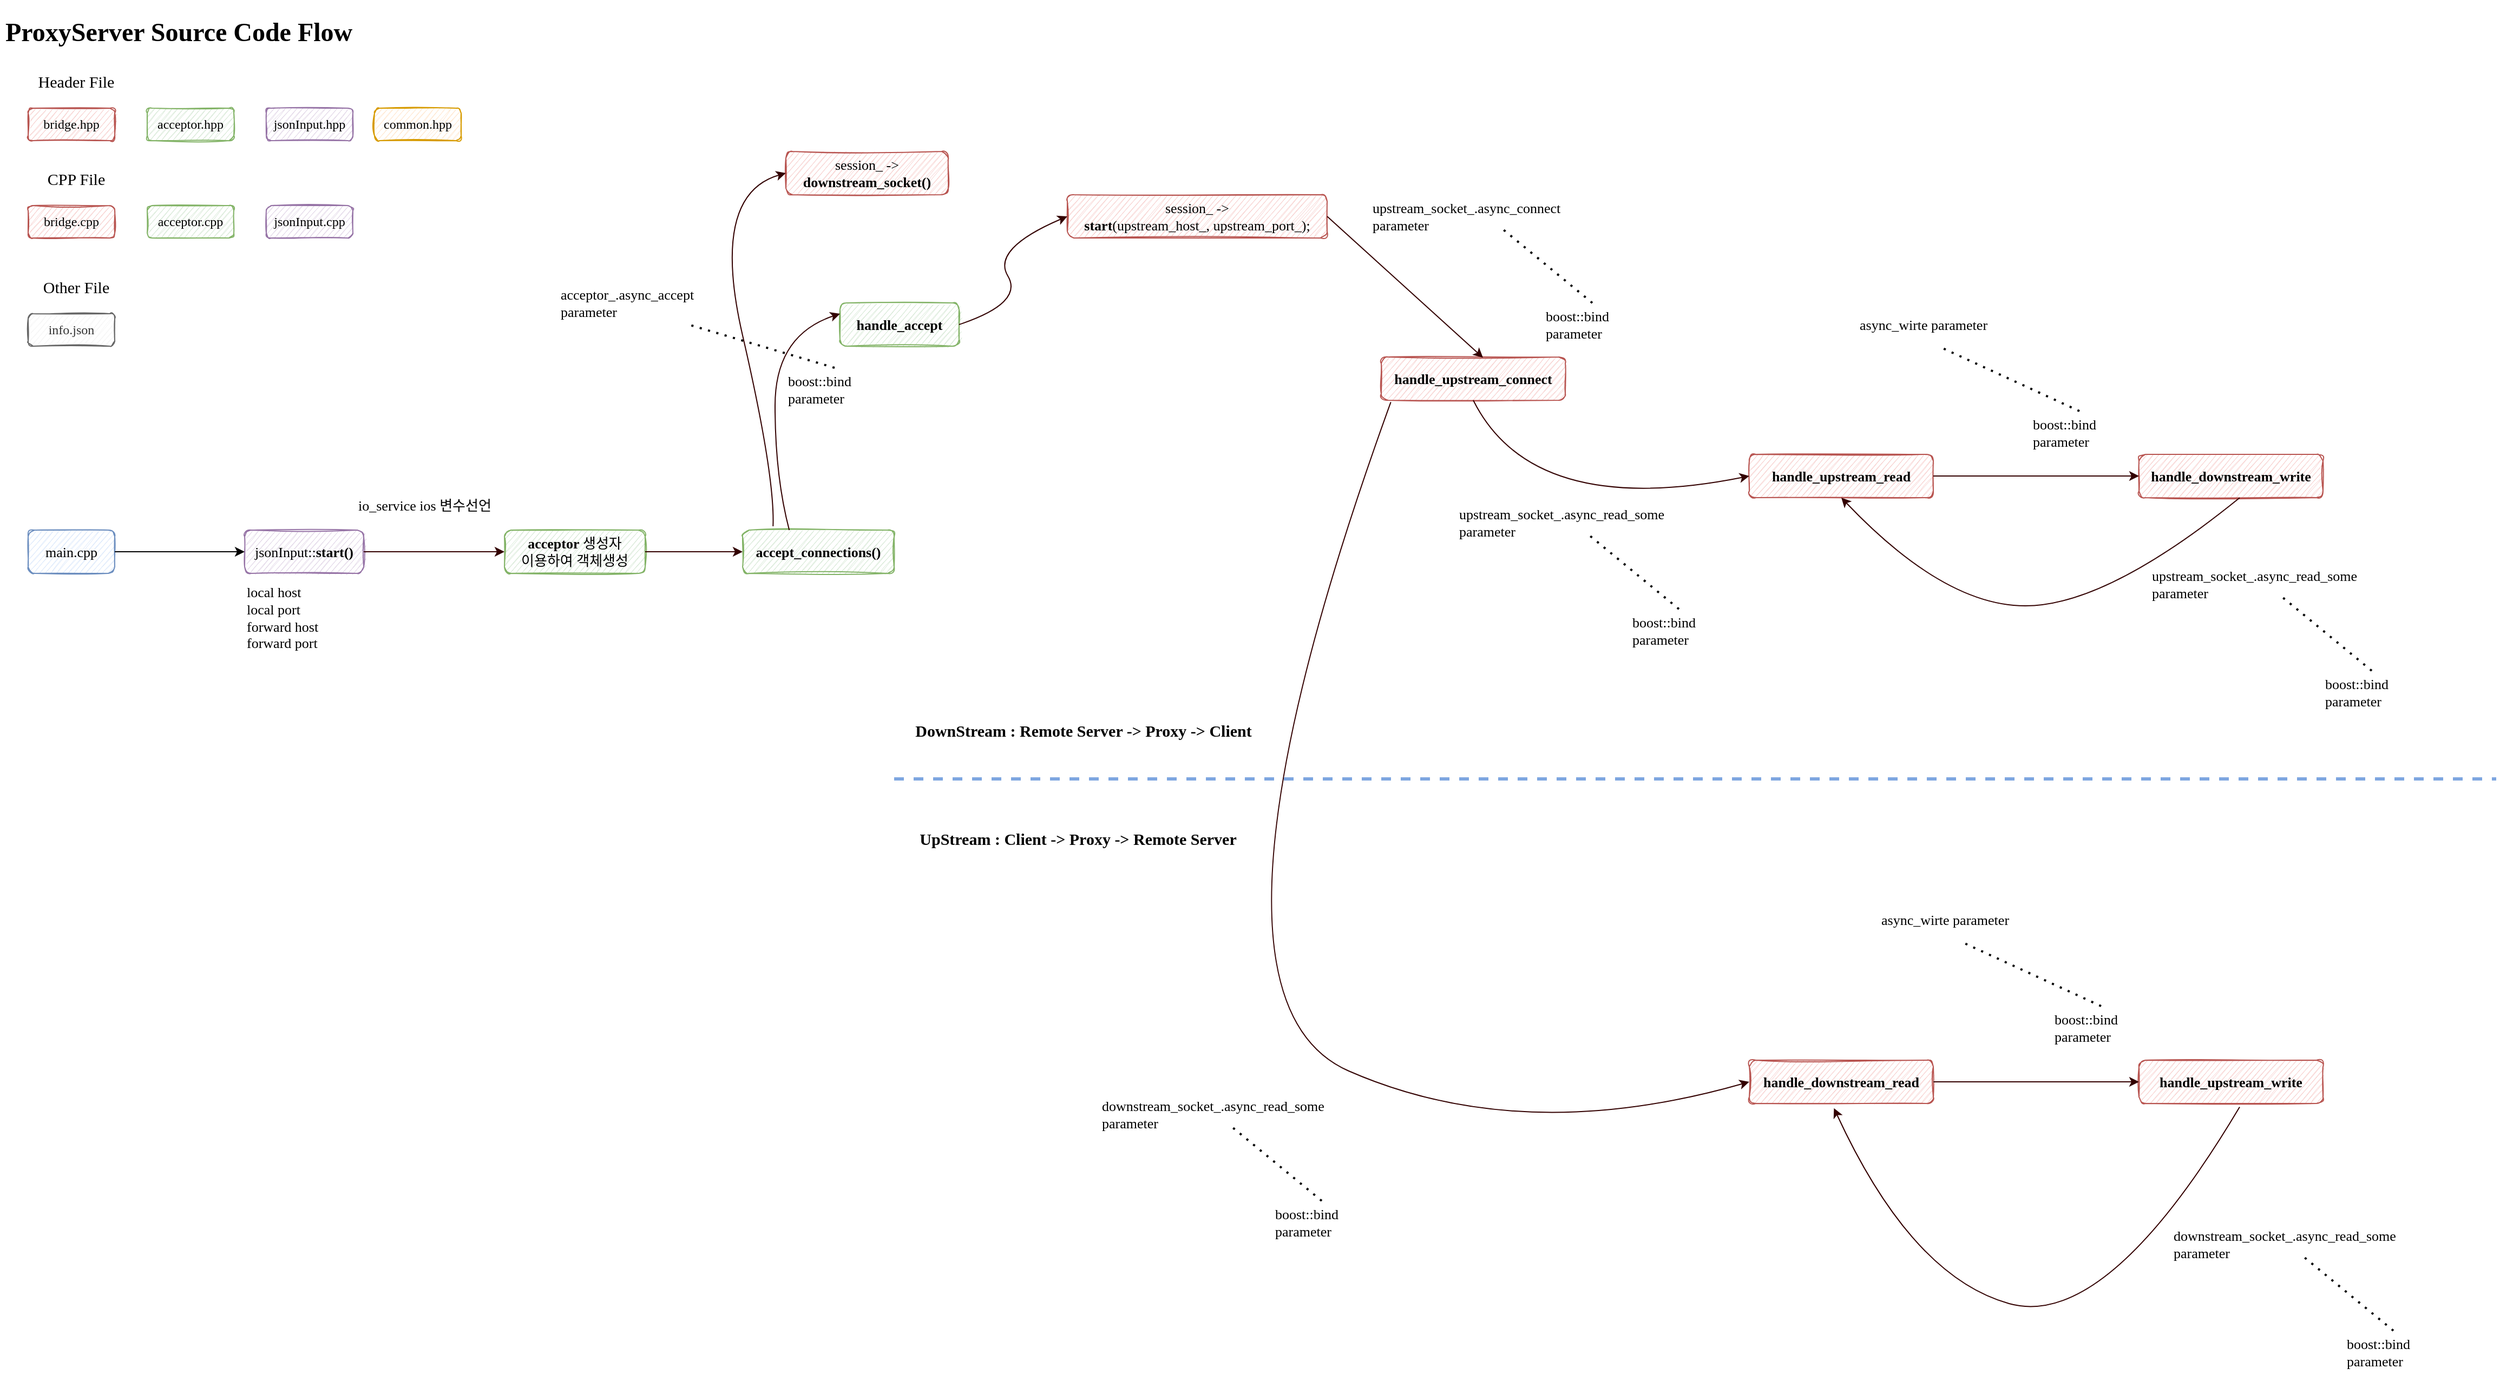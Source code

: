 <mxfile version="15.9.4" type="github">
  <diagram id="whLxphDbOcCeGoWNnIWj" name="페이지-1">
    <mxGraphModel dx="1778" dy="1131" grid="1" gridSize="10" guides="1" tooltips="1" connect="1" arrows="1" fold="1" page="1" pageScale="1" pageWidth="2336" pageHeight="1654" math="0" shadow="0">
      <root>
        <mxCell id="0" />
        <mxCell id="1" parent="0" />
        <mxCell id="h061LGX5uVM3FiNdkVwj-1" value="main.cpp" style="rounded=1;whiteSpace=wrap;html=1;sketch=1;fillColor=#dae8fc;strokeColor=#6c8ebf;fontSize=13;fontFamily=Times New Roman;" vertex="1" parent="1">
          <mxGeometry x="40" y="490" width="80" height="40" as="geometry" />
        </mxCell>
        <mxCell id="h061LGX5uVM3FiNdkVwj-3" value="&lt;h1&gt;ProxyServer Source Code Flow&lt;/h1&gt;" style="text;html=1;strokeColor=none;fillColor=none;spacing=5;spacingTop=-20;whiteSpace=wrap;overflow=hidden;rounded=0;sketch=1;fontFamily=Times New Roman;" vertex="1" parent="1">
          <mxGeometry x="14" y="10" width="400" height="40" as="geometry" />
        </mxCell>
        <mxCell id="h061LGX5uVM3FiNdkVwj-4" value="&lt;font style=&quot;font-size: 15px&quot;&gt;Header File&lt;/font&gt;" style="text;html=1;strokeColor=none;fillColor=none;align=center;verticalAlign=middle;whiteSpace=wrap;rounded=0;sketch=1;fontFamily=Times New Roman;" vertex="1" parent="1">
          <mxGeometry x="40" y="60" width="89" height="30" as="geometry" />
        </mxCell>
        <mxCell id="h061LGX5uVM3FiNdkVwj-5" value="bridge.hpp" style="rounded=1;whiteSpace=wrap;html=1;sketch=1;fillColor=#f8cecc;strokeColor=#b85450;fontFamily=Times New Roman;" vertex="1" parent="1">
          <mxGeometry x="40" y="100" width="80" height="30" as="geometry" />
        </mxCell>
        <mxCell id="h061LGX5uVM3FiNdkVwj-8" value="acceptor.hpp" style="rounded=1;whiteSpace=wrap;html=1;sketch=1;fillColor=#d5e8d4;strokeColor=#82b366;fontFamily=Times New Roman;" vertex="1" parent="1">
          <mxGeometry x="150" y="100" width="80" height="30" as="geometry" />
        </mxCell>
        <mxCell id="h061LGX5uVM3FiNdkVwj-9" value="jsonInput.hpp" style="rounded=1;whiteSpace=wrap;html=1;sketch=1;fillColor=#e1d5e7;strokeColor=#9673a6;fontFamily=Times New Roman;" vertex="1" parent="1">
          <mxGeometry x="260" y="100" width="80" height="30" as="geometry" />
        </mxCell>
        <mxCell id="h061LGX5uVM3FiNdkVwj-10" value="common.hpp" style="rounded=1;whiteSpace=wrap;html=1;sketch=1;fillColor=#ffe6cc;strokeColor=#d79b00;fontFamily=Times New Roman;" vertex="1" parent="1">
          <mxGeometry x="360" y="100" width="80" height="30" as="geometry" />
        </mxCell>
        <mxCell id="h061LGX5uVM3FiNdkVwj-11" value="&lt;font style=&quot;font-size: 15px&quot;&gt;CPP File&lt;/font&gt;" style="text;html=1;strokeColor=none;fillColor=none;align=center;verticalAlign=middle;whiteSpace=wrap;rounded=0;sketch=1;fontFamily=Times New Roman;" vertex="1" parent="1">
          <mxGeometry x="40" y="150" width="89" height="30" as="geometry" />
        </mxCell>
        <mxCell id="h061LGX5uVM3FiNdkVwj-12" value="bridge.cpp" style="rounded=1;whiteSpace=wrap;html=1;sketch=1;fillColor=#f8cecc;strokeColor=#b85450;fontFamily=Times New Roman;" vertex="1" parent="1">
          <mxGeometry x="40" y="190" width="80" height="30" as="geometry" />
        </mxCell>
        <mxCell id="h061LGX5uVM3FiNdkVwj-13" value="acceptor.cpp" style="rounded=1;whiteSpace=wrap;html=1;sketch=1;fillColor=#d5e8d4;strokeColor=#82b366;fontFamily=Times New Roman;" vertex="1" parent="1">
          <mxGeometry x="150" y="190" width="80" height="30" as="geometry" />
        </mxCell>
        <mxCell id="h061LGX5uVM3FiNdkVwj-14" value="jsonInput.cpp" style="rounded=1;whiteSpace=wrap;html=1;sketch=1;fillColor=#e1d5e7;strokeColor=#9673a6;fontFamily=Times New Roman;" vertex="1" parent="1">
          <mxGeometry x="260" y="190" width="80" height="30" as="geometry" />
        </mxCell>
        <mxCell id="h061LGX5uVM3FiNdkVwj-17" value="jsonInput::&lt;b&gt;start()&lt;/b&gt;" style="rounded=1;whiteSpace=wrap;html=1;sketch=1;fontSize=13;fillColor=#e1d5e7;strokeColor=#9673a6;fontFamily=Times New Roman;" vertex="1" parent="1">
          <mxGeometry x="240" y="490" width="110" height="40" as="geometry" />
        </mxCell>
        <mxCell id="h061LGX5uVM3FiNdkVwj-20" value="local host&lt;br&gt;local port&lt;br&gt;forward host&lt;br&gt;forward port" style="text;html=1;strokeColor=none;fillColor=none;align=left;verticalAlign=middle;whiteSpace=wrap;rounded=0;sketch=1;fontSize=13;fontFamily=Times New Roman;" vertex="1" parent="1">
          <mxGeometry x="240" y="535" width="120" height="72" as="geometry" />
        </mxCell>
        <mxCell id="h061LGX5uVM3FiNdkVwj-21" value="" style="endArrow=classic;html=1;rounded=0;fontSize=12;entryX=0;entryY=0.5;entryDx=0;entryDy=0;fontFamily=Times New Roman;" edge="1" parent="1" target="h061LGX5uVM3FiNdkVwj-17">
          <mxGeometry width="50" height="50" relative="1" as="geometry">
            <mxPoint x="120" y="510" as="sourcePoint" />
            <mxPoint x="170" y="460" as="targetPoint" />
          </mxGeometry>
        </mxCell>
        <mxCell id="h061LGX5uVM3FiNdkVwj-22" value="&lt;b&gt;acceptor&lt;/b&gt; 생성자&lt;br style=&quot;font-size: 13px&quot;&gt;이용하여 객체생성" style="rounded=1;whiteSpace=wrap;html=1;sketch=1;fontSize=13;fillColor=#d5e8d4;strokeColor=#82b366;fontFamily=Times New Roman;" vertex="1" parent="1">
          <mxGeometry x="480" y="490" width="130" height="40" as="geometry" />
        </mxCell>
        <mxCell id="h061LGX5uVM3FiNdkVwj-27" value="" style="endArrow=classic;html=1;rounded=0;fontSize=13;strokeColor=#330000;exitX=1;exitY=0.5;exitDx=0;exitDy=0;entryX=0;entryY=0.5;entryDx=0;entryDy=0;fontFamily=Times New Roman;" edge="1" parent="1" source="h061LGX5uVM3FiNdkVwj-17" target="h061LGX5uVM3FiNdkVwj-22">
          <mxGeometry width="50" height="50" relative="1" as="geometry">
            <mxPoint x="630" y="530" as="sourcePoint" />
            <mxPoint x="680" y="480" as="targetPoint" />
          </mxGeometry>
        </mxCell>
        <mxCell id="h061LGX5uVM3FiNdkVwj-28" value="io_service ios 변수선언" style="text;html=1;strokeColor=none;fillColor=none;align=left;verticalAlign=middle;whiteSpace=wrap;rounded=0;sketch=1;fontSize=13;fontFamily=Times New Roman;" vertex="1" parent="1">
          <mxGeometry x="343" y="447" width="142" height="40" as="geometry" />
        </mxCell>
        <mxCell id="h061LGX5uVM3FiNdkVwj-29" value="accept_connections()" style="rounded=1;whiteSpace=wrap;html=1;sketch=1;fontSize=13;fillColor=#d5e8d4;strokeColor=#82b366;fontStyle=1;fontFamily=Times New Roman;" vertex="1" parent="1">
          <mxGeometry x="700" y="490" width="140" height="40" as="geometry" />
        </mxCell>
        <mxCell id="h061LGX5uVM3FiNdkVwj-30" value="" style="endArrow=classic;html=1;rounded=0;fontSize=13;strokeColor=#330000;exitX=1;exitY=0.5;exitDx=0;exitDy=0;entryX=0;entryY=0.5;entryDx=0;entryDy=0;fontFamily=Times New Roman;" edge="1" parent="1" source="h061LGX5uVM3FiNdkVwj-22" target="h061LGX5uVM3FiNdkVwj-29">
          <mxGeometry width="50" height="50" relative="1" as="geometry">
            <mxPoint x="680" y="440" as="sourcePoint" />
            <mxPoint x="730" y="390" as="targetPoint" />
          </mxGeometry>
        </mxCell>
        <mxCell id="h061LGX5uVM3FiNdkVwj-32" value="session_ -&amp;gt;&lt;br&gt;&lt;b&gt;downstream_socket()&lt;/b&gt;" style="rounded=1;whiteSpace=wrap;html=1;sketch=1;fontSize=13;fillColor=#f8cecc;strokeColor=#b85450;fontFamily=Times New Roman;" vertex="1" parent="1">
          <mxGeometry x="740" y="140" width="150" height="40" as="geometry" />
        </mxCell>
        <mxCell id="h061LGX5uVM3FiNdkVwj-33" value="" style="curved=1;endArrow=classic;html=1;rounded=0;fontSize=13;strokeColor=#330000;exitX=0.201;exitY=-0.089;exitDx=0;exitDy=0;exitPerimeter=0;entryX=0;entryY=0.5;entryDx=0;entryDy=0;fontFamily=Times New Roman;" edge="1" parent="1" source="h061LGX5uVM3FiNdkVwj-29" target="h061LGX5uVM3FiNdkVwj-32">
          <mxGeometry width="50" height="50" relative="1" as="geometry">
            <mxPoint x="680" y="440" as="sourcePoint" />
            <mxPoint x="730" y="390" as="targetPoint" />
            <Array as="points">
              <mxPoint x="730" y="440" />
              <mxPoint x="670" y="180" />
            </Array>
          </mxGeometry>
        </mxCell>
        <mxCell id="h061LGX5uVM3FiNdkVwj-34" value="acceptor_.async_accept&lt;br&gt;parameter" style="text;html=1;strokeColor=none;fillColor=none;align=left;verticalAlign=middle;whiteSpace=wrap;rounded=0;sketch=1;fontSize=13;fontFamily=Times New Roman;" vertex="1" parent="1">
          <mxGeometry x="530" y="260" width="160" height="40" as="geometry" />
        </mxCell>
        <mxCell id="h061LGX5uVM3FiNdkVwj-35" value="handle_accept" style="rounded=1;whiteSpace=wrap;html=1;sketch=1;fontSize=13;fillColor=#d5e8d4;strokeColor=#82b366;fontStyle=1;fontFamily=Times New Roman;" vertex="1" parent="1">
          <mxGeometry x="790" y="280" width="110" height="40" as="geometry" />
        </mxCell>
        <mxCell id="h061LGX5uVM3FiNdkVwj-36" value="" style="curved=1;endArrow=classic;html=1;rounded=0;fontSize=13;strokeColor=#330000;entryX=0;entryY=0.25;entryDx=0;entryDy=0;exitX=0.308;exitY=0;exitDx=0;exitDy=0;exitPerimeter=0;fontFamily=Times New Roman;" edge="1" parent="1" source="h061LGX5uVM3FiNdkVwj-29" target="h061LGX5uVM3FiNdkVwj-35">
          <mxGeometry width="50" height="50" relative="1" as="geometry">
            <mxPoint x="730" y="480" as="sourcePoint" />
            <mxPoint x="730" y="390" as="targetPoint" />
            <Array as="points">
              <mxPoint x="730" y="440" />
              <mxPoint x="730" y="310" />
            </Array>
          </mxGeometry>
        </mxCell>
        <mxCell id="h061LGX5uVM3FiNdkVwj-37" value="boost::bind&lt;br&gt;parameter" style="text;html=1;strokeColor=none;fillColor=none;align=left;verticalAlign=middle;whiteSpace=wrap;rounded=0;sketch=1;fontSize=13;fontFamily=Times New Roman;" vertex="1" parent="1">
          <mxGeometry x="740" y="340" width="90" height="40" as="geometry" />
        </mxCell>
        <mxCell id="h061LGX5uVM3FiNdkVwj-39" value="session_ -&amp;gt;&lt;br&gt;&lt;b&gt;start&lt;/b&gt;(upstream_host_, upstream_port_);" style="rounded=1;whiteSpace=wrap;html=1;sketch=1;fontSize=13;fillColor=#f8cecc;strokeColor=#b85450;fontFamily=Times New Roman;" vertex="1" parent="1">
          <mxGeometry x="1000" y="180" width="240" height="40" as="geometry" />
        </mxCell>
        <mxCell id="h061LGX5uVM3FiNdkVwj-40" value="" style="curved=1;endArrow=classic;html=1;rounded=0;fontSize=13;strokeColor=#330000;exitX=1;exitY=0.5;exitDx=0;exitDy=0;entryX=0;entryY=0.5;entryDx=0;entryDy=0;fontFamily=Times New Roman;" edge="1" parent="1" source="h061LGX5uVM3FiNdkVwj-35" target="h061LGX5uVM3FiNdkVwj-39">
          <mxGeometry width="50" height="50" relative="1" as="geometry">
            <mxPoint x="1050" y="530" as="sourcePoint" />
            <mxPoint x="1100" y="480" as="targetPoint" />
            <Array as="points">
              <mxPoint x="960" y="280" />
              <mxPoint x="930" y="230" />
            </Array>
          </mxGeometry>
        </mxCell>
        <mxCell id="h061LGX5uVM3FiNdkVwj-41" value="handle_upstream_connect" style="rounded=1;whiteSpace=wrap;html=1;sketch=1;fontSize=13;fillColor=#f8cecc;strokeColor=#b85450;fontStyle=1;fontFamily=Times New Roman;" vertex="1" parent="1">
          <mxGeometry x="1290" y="330" width="170" height="40" as="geometry" />
        </mxCell>
        <mxCell id="h061LGX5uVM3FiNdkVwj-45" value="" style="endArrow=classic;html=1;rounded=0;fontSize=13;strokeColor=#330000;exitX=1;exitY=0.5;exitDx=0;exitDy=0;entryX=0.553;entryY=0.016;entryDx=0;entryDy=0;entryPerimeter=0;fontFamily=Times New Roman;" edge="1" parent="1" source="h061LGX5uVM3FiNdkVwj-39" target="h061LGX5uVM3FiNdkVwj-41">
          <mxGeometry width="50" height="50" relative="1" as="geometry">
            <mxPoint x="1270" y="500" as="sourcePoint" />
            <mxPoint x="1320" y="450" as="targetPoint" />
          </mxGeometry>
        </mxCell>
        <mxCell id="h061LGX5uVM3FiNdkVwj-46" value="upstream_socket_.async_connect&lt;br&gt;parameter" style="text;html=1;strokeColor=none;fillColor=none;align=left;verticalAlign=middle;whiteSpace=wrap;rounded=0;sketch=1;fontSize=13;fontFamily=Times New Roman;" vertex="1" parent="1">
          <mxGeometry x="1280" y="180" width="210" height="40" as="geometry" />
        </mxCell>
        <mxCell id="h061LGX5uVM3FiNdkVwj-47" value="" style="endArrow=none;dashed=1;html=1;dashPattern=1 3;strokeWidth=2;rounded=0;fontSize=13;entryX=0.75;entryY=1;entryDx=0;entryDy=0;exitX=0.5;exitY=0;exitDx=0;exitDy=0;fontFamily=Times New Roman;" edge="1" parent="1" source="h061LGX5uVM3FiNdkVwj-37" target="h061LGX5uVM3FiNdkVwj-34">
          <mxGeometry width="50" height="50" relative="1" as="geometry">
            <mxPoint x="1270" y="500" as="sourcePoint" />
            <mxPoint x="1320" y="450" as="targetPoint" />
          </mxGeometry>
        </mxCell>
        <mxCell id="h061LGX5uVM3FiNdkVwj-48" value="boost::bind&lt;br&gt;parameter" style="text;html=1;strokeColor=none;fillColor=none;align=left;verticalAlign=middle;whiteSpace=wrap;rounded=0;sketch=1;fontSize=13;fontFamily=Times New Roman;" vertex="1" parent="1">
          <mxGeometry x="1440" y="280" width="90" height="40" as="geometry" />
        </mxCell>
        <mxCell id="h061LGX5uVM3FiNdkVwj-49" value="" style="endArrow=none;dashed=1;html=1;dashPattern=1 3;strokeWidth=2;rounded=0;fontSize=13;exitX=0.5;exitY=0;exitDx=0;exitDy=0;fontFamily=Times New Roman;" edge="1" parent="1" source="h061LGX5uVM3FiNdkVwj-48">
          <mxGeometry width="50" height="50" relative="1" as="geometry">
            <mxPoint x="1270" y="500" as="sourcePoint" />
            <mxPoint x="1400" y="210" as="targetPoint" />
          </mxGeometry>
        </mxCell>
        <mxCell id="h061LGX5uVM3FiNdkVwj-50" value="handle_upstream_read" style="rounded=1;whiteSpace=wrap;html=1;sketch=1;fontSize=13;fillColor=#f8cecc;strokeColor=#b85450;fontStyle=1;fontFamily=Times New Roman;" vertex="1" parent="1">
          <mxGeometry x="1630" y="420" width="170" height="40" as="geometry" />
        </mxCell>
        <mxCell id="h061LGX5uVM3FiNdkVwj-51" value="handle_downstream_read" style="rounded=1;whiteSpace=wrap;html=1;sketch=1;fontSize=13;fillColor=#f8cecc;strokeColor=#b85450;fontStyle=1;fontFamily=Times New Roman;" vertex="1" parent="1">
          <mxGeometry x="1630" y="980" width="170" height="40" as="geometry" />
        </mxCell>
        <mxCell id="h061LGX5uVM3FiNdkVwj-57" value="" style="curved=1;endArrow=classic;html=1;rounded=0;fontSize=13;strokeColor=#330000;exitX=0.5;exitY=1;exitDx=0;exitDy=0;entryX=0;entryY=0.5;entryDx=0;entryDy=0;fontFamily=Times New Roman;" edge="1" parent="1" source="h061LGX5uVM3FiNdkVwj-41" target="h061LGX5uVM3FiNdkVwj-50">
          <mxGeometry width="50" height="50" relative="1" as="geometry">
            <mxPoint x="1640" y="620" as="sourcePoint" />
            <mxPoint x="1690" y="570" as="targetPoint" />
            <Array as="points">
              <mxPoint x="1430" y="480" />
            </Array>
          </mxGeometry>
        </mxCell>
        <mxCell id="h061LGX5uVM3FiNdkVwj-59" value="upstream_socket_.async_read_some&lt;br&gt;parameter" style="text;html=1;strokeColor=none;fillColor=none;align=left;verticalAlign=middle;whiteSpace=wrap;rounded=0;sketch=1;fontSize=13;fontFamily=Times New Roman;" vertex="1" parent="1">
          <mxGeometry x="1360" y="463" width="260" height="40" as="geometry" />
        </mxCell>
        <mxCell id="h061LGX5uVM3FiNdkVwj-60" value="boost::bind&lt;br&gt;parameter" style="text;html=1;strokeColor=none;fillColor=none;align=left;verticalAlign=middle;whiteSpace=wrap;rounded=0;sketch=1;fontSize=13;fontFamily=Times New Roman;" vertex="1" parent="1">
          <mxGeometry x="1520" y="563" width="90" height="40" as="geometry" />
        </mxCell>
        <mxCell id="h061LGX5uVM3FiNdkVwj-61" value="" style="endArrow=none;dashed=1;html=1;dashPattern=1 3;strokeWidth=2;rounded=0;fontSize=13;exitX=0.5;exitY=0;exitDx=0;exitDy=0;fontFamily=Times New Roman;" edge="1" source="h061LGX5uVM3FiNdkVwj-60" parent="1">
          <mxGeometry width="50" height="50" relative="1" as="geometry">
            <mxPoint x="1350" y="783" as="sourcePoint" />
            <mxPoint x="1480.0" y="493" as="targetPoint" />
          </mxGeometry>
        </mxCell>
        <mxCell id="h061LGX5uVM3FiNdkVwj-62" value="" style="curved=1;endArrow=classic;html=1;rounded=0;fontSize=13;strokeColor=#330000;exitX=0.052;exitY=1.042;exitDx=0;exitDy=0;exitPerimeter=0;entryX=0;entryY=0.5;entryDx=0;entryDy=0;fontFamily=Times New Roman;" edge="1" parent="1" source="h061LGX5uVM3FiNdkVwj-41" target="h061LGX5uVM3FiNdkVwj-51">
          <mxGeometry width="50" height="50" relative="1" as="geometry">
            <mxPoint x="1630" y="720" as="sourcePoint" />
            <mxPoint x="1680" y="670" as="targetPoint" />
            <Array as="points">
              <mxPoint x="1100" y="920" />
              <mxPoint x="1420" y="1060" />
            </Array>
          </mxGeometry>
        </mxCell>
        <mxCell id="h061LGX5uVM3FiNdkVwj-63" value="downstream_socket_.async_read_some&lt;br&gt;parameter" style="text;html=1;strokeColor=none;fillColor=none;align=left;verticalAlign=middle;whiteSpace=wrap;rounded=0;sketch=1;fontSize=13;fontFamily=Times New Roman;" vertex="1" parent="1">
          <mxGeometry x="1030" y="1010" width="260" height="40" as="geometry" />
        </mxCell>
        <mxCell id="h061LGX5uVM3FiNdkVwj-64" value="boost::bind&lt;br&gt;parameter" style="text;html=1;strokeColor=none;fillColor=none;align=left;verticalAlign=middle;whiteSpace=wrap;rounded=0;sketch=1;fontSize=13;fontFamily=Times New Roman;" vertex="1" parent="1">
          <mxGeometry x="1190" y="1110" width="90" height="40" as="geometry" />
        </mxCell>
        <mxCell id="h061LGX5uVM3FiNdkVwj-65" value="" style="endArrow=none;dashed=1;html=1;dashPattern=1 3;strokeWidth=2;rounded=0;fontSize=13;exitX=0.5;exitY=0;exitDx=0;exitDy=0;fontFamily=Times New Roman;" edge="1" source="h061LGX5uVM3FiNdkVwj-64" parent="1">
          <mxGeometry width="50" height="50" relative="1" as="geometry">
            <mxPoint x="1020" y="1330" as="sourcePoint" />
            <mxPoint x="1150.0" y="1040" as="targetPoint" />
          </mxGeometry>
        </mxCell>
        <mxCell id="h061LGX5uVM3FiNdkVwj-66" value="handle_downstream_write" style="rounded=1;whiteSpace=wrap;html=1;sketch=1;fontSize=13;fillColor=#f8cecc;strokeColor=#b85450;fontStyle=1;fontFamily=Times New Roman;" vertex="1" parent="1">
          <mxGeometry x="1990" y="420" width="170" height="40" as="geometry" />
        </mxCell>
        <mxCell id="h061LGX5uVM3FiNdkVwj-67" value="" style="endArrow=classic;html=1;rounded=0;fontSize=13;strokeColor=#330000;exitX=1;exitY=0.5;exitDx=0;exitDy=0;entryX=0;entryY=0.5;entryDx=0;entryDy=0;fontFamily=Times New Roman;" edge="1" parent="1" source="h061LGX5uVM3FiNdkVwj-50" target="h061LGX5uVM3FiNdkVwj-66">
          <mxGeometry width="50" height="50" relative="1" as="geometry">
            <mxPoint x="1880" y="510" as="sourcePoint" />
            <mxPoint x="1930" y="460" as="targetPoint" />
          </mxGeometry>
        </mxCell>
        <mxCell id="h061LGX5uVM3FiNdkVwj-71" value="async_wirte parameter" style="text;html=1;strokeColor=none;fillColor=none;align=left;verticalAlign=middle;whiteSpace=wrap;rounded=0;sketch=1;fontSize=13;fontFamily=Times New Roman;" vertex="1" parent="1">
          <mxGeometry x="1730" y="280" width="140" height="40" as="geometry" />
        </mxCell>
        <mxCell id="h061LGX5uVM3FiNdkVwj-72" value="boost::bind&lt;br&gt;parameter" style="text;html=1;strokeColor=none;fillColor=none;align=left;verticalAlign=middle;whiteSpace=wrap;rounded=0;sketch=1;fontSize=13;fontFamily=Times New Roman;" vertex="1" parent="1">
          <mxGeometry x="1890" y="380" width="90" height="40" as="geometry" />
        </mxCell>
        <mxCell id="h061LGX5uVM3FiNdkVwj-73" value="" style="endArrow=none;dashed=1;html=1;dashPattern=1 3;strokeWidth=2;rounded=0;fontSize=13;exitX=0.5;exitY=0;exitDx=0;exitDy=0;entryX=0.567;entryY=1.055;entryDx=0;entryDy=0;entryPerimeter=0;fontFamily=Times New Roman;" edge="1" source="h061LGX5uVM3FiNdkVwj-72" parent="1" target="h061LGX5uVM3FiNdkVwj-71">
          <mxGeometry width="50" height="50" relative="1" as="geometry">
            <mxPoint x="1720" y="600" as="sourcePoint" />
            <mxPoint x="1850.0" y="310" as="targetPoint" />
          </mxGeometry>
        </mxCell>
        <mxCell id="h061LGX5uVM3FiNdkVwj-74" value="" style="curved=1;endArrow=classic;html=1;rounded=0;fontSize=13;strokeColor=#330000;exitX=0.547;exitY=1.003;exitDx=0;exitDy=0;exitPerimeter=0;entryX=0.5;entryY=1;entryDx=0;entryDy=0;fontFamily=Times New Roman;" edge="1" parent="1" source="h061LGX5uVM3FiNdkVwj-66" target="h061LGX5uVM3FiNdkVwj-50">
          <mxGeometry width="50" height="50" relative="1" as="geometry">
            <mxPoint x="1880" y="520" as="sourcePoint" />
            <mxPoint x="1930" y="470" as="targetPoint" />
            <Array as="points">
              <mxPoint x="1960" y="560" />
              <mxPoint x="1810" y="560" />
            </Array>
          </mxGeometry>
        </mxCell>
        <mxCell id="h061LGX5uVM3FiNdkVwj-75" value="upstream_socket_.async_read_some&lt;br&gt;parameter" style="text;html=1;strokeColor=none;fillColor=none;align=left;verticalAlign=middle;whiteSpace=wrap;rounded=0;sketch=1;fontSize=13;fontFamily=Times New Roman;" vertex="1" parent="1">
          <mxGeometry x="2000" y="520" width="260" height="40" as="geometry" />
        </mxCell>
        <mxCell id="h061LGX5uVM3FiNdkVwj-76" value="boost::bind&lt;br&gt;parameter" style="text;html=1;strokeColor=none;fillColor=none;align=left;verticalAlign=middle;whiteSpace=wrap;rounded=0;sketch=1;fontSize=13;fontFamily=Times New Roman;" vertex="1" parent="1">
          <mxGeometry x="2160" y="620" width="90" height="40" as="geometry" />
        </mxCell>
        <mxCell id="h061LGX5uVM3FiNdkVwj-77" value="" style="endArrow=none;dashed=1;html=1;dashPattern=1 3;strokeWidth=2;rounded=0;fontSize=13;exitX=0.5;exitY=0;exitDx=0;exitDy=0;fontFamily=Times New Roman;" edge="1" source="h061LGX5uVM3FiNdkVwj-76" parent="1">
          <mxGeometry width="50" height="50" relative="1" as="geometry">
            <mxPoint x="1990" y="840" as="sourcePoint" />
            <mxPoint x="2120.0" y="550" as="targetPoint" />
          </mxGeometry>
        </mxCell>
        <mxCell id="h061LGX5uVM3FiNdkVwj-78" value="handle_upstream_write" style="rounded=1;whiteSpace=wrap;html=1;sketch=1;fontSize=13;fillColor=#f8cecc;strokeColor=#b85450;fontStyle=1;fontFamily=Times New Roman;" vertex="1" parent="1">
          <mxGeometry x="1990" y="980" width="170" height="40" as="geometry" />
        </mxCell>
        <mxCell id="h061LGX5uVM3FiNdkVwj-79" value="async_wirte parameter" style="text;html=1;strokeColor=none;fillColor=none;align=left;verticalAlign=middle;whiteSpace=wrap;rounded=0;sketch=1;fontSize=13;fontFamily=Times New Roman;" vertex="1" parent="1">
          <mxGeometry x="1750" y="830" width="140" height="40" as="geometry" />
        </mxCell>
        <mxCell id="h061LGX5uVM3FiNdkVwj-80" value="boost::bind&lt;br&gt;parameter" style="text;html=1;strokeColor=none;fillColor=none;align=left;verticalAlign=middle;whiteSpace=wrap;rounded=0;sketch=1;fontSize=13;fontFamily=Times New Roman;" vertex="1" parent="1">
          <mxGeometry x="1910" y="930" width="90" height="40" as="geometry" />
        </mxCell>
        <mxCell id="h061LGX5uVM3FiNdkVwj-81" value="" style="endArrow=none;dashed=1;html=1;dashPattern=1 3;strokeWidth=2;rounded=0;fontSize=13;exitX=0.5;exitY=0;exitDx=0;exitDy=0;entryX=0.567;entryY=1.055;entryDx=0;entryDy=0;entryPerimeter=0;fontFamily=Times New Roman;" edge="1" source="h061LGX5uVM3FiNdkVwj-80" target="h061LGX5uVM3FiNdkVwj-79" parent="1">
          <mxGeometry width="50" height="50" relative="1" as="geometry">
            <mxPoint x="1740" y="1150" as="sourcePoint" />
            <mxPoint x="1870.0" y="860" as="targetPoint" />
          </mxGeometry>
        </mxCell>
        <mxCell id="h061LGX5uVM3FiNdkVwj-84" value="" style="curved=1;endArrow=classic;html=1;rounded=0;fontSize=13;strokeColor=#330000;exitX=0.547;exitY=1.082;exitDx=0;exitDy=0;exitPerimeter=0;entryX=0.46;entryY=1.108;entryDx=0;entryDy=0;entryPerimeter=0;fontFamily=Times New Roman;" edge="1" parent="1" source="h061LGX5uVM3FiNdkVwj-78" target="h061LGX5uVM3FiNdkVwj-51">
          <mxGeometry width="50" height="50" relative="1" as="geometry">
            <mxPoint x="1880" y="830" as="sourcePoint" />
            <mxPoint x="1930" y="780" as="targetPoint" />
            <Array as="points">
              <mxPoint x="1960" y="1230" />
              <mxPoint x="1780" y="1180" />
            </Array>
          </mxGeometry>
        </mxCell>
        <mxCell id="h061LGX5uVM3FiNdkVwj-85" value="downstream_socket_.async_read_some&lt;br&gt;parameter" style="text;html=1;strokeColor=none;fillColor=none;align=left;verticalAlign=middle;whiteSpace=wrap;rounded=0;sketch=1;fontSize=13;fontFamily=Times New Roman;" vertex="1" parent="1">
          <mxGeometry x="2020" y="1130" width="260" height="40" as="geometry" />
        </mxCell>
        <mxCell id="h061LGX5uVM3FiNdkVwj-86" value="boost::bind&lt;br&gt;parameter" style="text;html=1;strokeColor=none;fillColor=none;align=left;verticalAlign=middle;whiteSpace=wrap;rounded=0;sketch=1;fontSize=13;fontFamily=Times New Roman;" vertex="1" parent="1">
          <mxGeometry x="2180" y="1230" width="90" height="40" as="geometry" />
        </mxCell>
        <mxCell id="h061LGX5uVM3FiNdkVwj-87" value="" style="endArrow=none;dashed=1;html=1;dashPattern=1 3;strokeWidth=2;rounded=0;fontSize=13;exitX=0.5;exitY=0;exitDx=0;exitDy=0;fontFamily=Times New Roman;" edge="1" source="h061LGX5uVM3FiNdkVwj-86" parent="1">
          <mxGeometry width="50" height="50" relative="1" as="geometry">
            <mxPoint x="2010" y="1450" as="sourcePoint" />
            <mxPoint x="2140.0" y="1160" as="targetPoint" />
          </mxGeometry>
        </mxCell>
        <mxCell id="h061LGX5uVM3FiNdkVwj-88" value="&lt;font style=&quot;font-size: 15px&quot;&gt;Other File&lt;/font&gt;" style="text;html=1;strokeColor=none;fillColor=none;align=center;verticalAlign=middle;whiteSpace=wrap;rounded=0;sketch=1;fontFamily=Times New Roman;" vertex="1" parent="1">
          <mxGeometry x="40" y="250" width="89" height="30" as="geometry" />
        </mxCell>
        <mxCell id="h061LGX5uVM3FiNdkVwj-89" value="info.json" style="rounded=1;whiteSpace=wrap;html=1;sketch=1;fillColor=#f5f5f5;strokeColor=#666666;fontColor=#333333;fontFamily=Times New Roman;" vertex="1" parent="1">
          <mxGeometry x="40" y="290" width="80" height="30" as="geometry" />
        </mxCell>
        <mxCell id="h061LGX5uVM3FiNdkVwj-91" value="" style="endArrow=classic;html=1;rounded=0;fontSize=13;strokeColor=#330000;exitX=1;exitY=0.5;exitDx=0;exitDy=0;entryX=0;entryY=0.5;entryDx=0;entryDy=0;fontFamily=Times New Roman;" edge="1" parent="1" source="h061LGX5uVM3FiNdkVwj-51" target="h061LGX5uVM3FiNdkVwj-78">
          <mxGeometry width="50" height="50" relative="1" as="geometry">
            <mxPoint x="1340" y="790" as="sourcePoint" />
            <mxPoint x="1390" y="740" as="targetPoint" />
          </mxGeometry>
        </mxCell>
        <mxCell id="h061LGX5uVM3FiNdkVwj-92" value="" style="endArrow=none;dashed=1;html=1;rounded=0;fontSize=13;strokeColor=#7EA6E0;strokeWidth=3;fontFamily=Times New Roman;" edge="1" parent="1">
          <mxGeometry width="50" height="50" relative="1" as="geometry">
            <mxPoint x="840" y="720" as="sourcePoint" />
            <mxPoint x="2320" y="720" as="targetPoint" />
          </mxGeometry>
        </mxCell>
        <mxCell id="h061LGX5uVM3FiNdkVwj-93" value="DownStream : Remote Server -&amp;gt; Proxy -&amp;gt; Client" style="text;html=1;strokeColor=none;fillColor=none;align=center;verticalAlign=middle;whiteSpace=wrap;rounded=0;sketch=1;fontSize=15;fontStyle=1;fontFamily=Times New Roman;" vertex="1" parent="1">
          <mxGeometry x="840" y="660" width="350" height="30" as="geometry" />
        </mxCell>
        <mxCell id="h061LGX5uVM3FiNdkVwj-94" value="UpStream : Client -&amp;gt; Proxy -&amp;gt; Remote Server" style="text;html=1;strokeColor=none;fillColor=none;align=center;verticalAlign=middle;whiteSpace=wrap;rounded=0;sketch=1;fontSize=15;fontStyle=1;fontFamily=Times New Roman;" vertex="1" parent="1">
          <mxGeometry x="840" y="760" width="340" height="30" as="geometry" />
        </mxCell>
      </root>
    </mxGraphModel>
  </diagram>
</mxfile>
